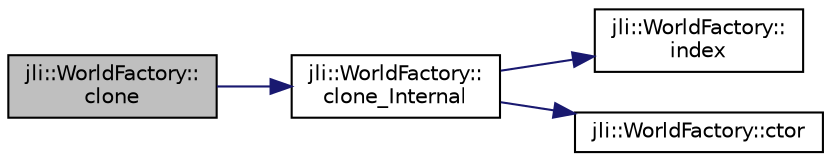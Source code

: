 digraph "jli::WorldFactory::clone"
{
  edge [fontname="Helvetica",fontsize="10",labelfontname="Helvetica",labelfontsize="10"];
  node [fontname="Helvetica",fontsize="10",shape=record];
  rankdir="LR";
  Node1 [label="jli::WorldFactory::\lclone",height=0.2,width=0.4,color="black", fillcolor="grey75", style="filled", fontcolor="black"];
  Node1 -> Node2 [color="midnightblue",fontsize="10",style="solid"];
  Node2 [label="jli::WorldFactory::\lclone_Internal",height=0.2,width=0.4,color="black", fillcolor="white", style="filled",URL="$classjli_1_1_world_factory.html#aa0f13c33f5e308f48ef1db874bc897fb"];
  Node2 -> Node3 [color="midnightblue",fontsize="10",style="solid"];
  Node3 [label="jli::WorldFactory::\lindex",height=0.2,width=0.4,color="black", fillcolor="white", style="filled",URL="$classjli_1_1_world_factory.html#a36ed5d3e23a486003b5490dbd117c308"];
  Node2 -> Node4 [color="midnightblue",fontsize="10",style="solid"];
  Node4 [label="jli::WorldFactory::ctor",height=0.2,width=0.4,color="black", fillcolor="white", style="filled",URL="$classjli_1_1_world_factory.html#a7b17c16ca525aee939641a8e90c09f66"];
}
